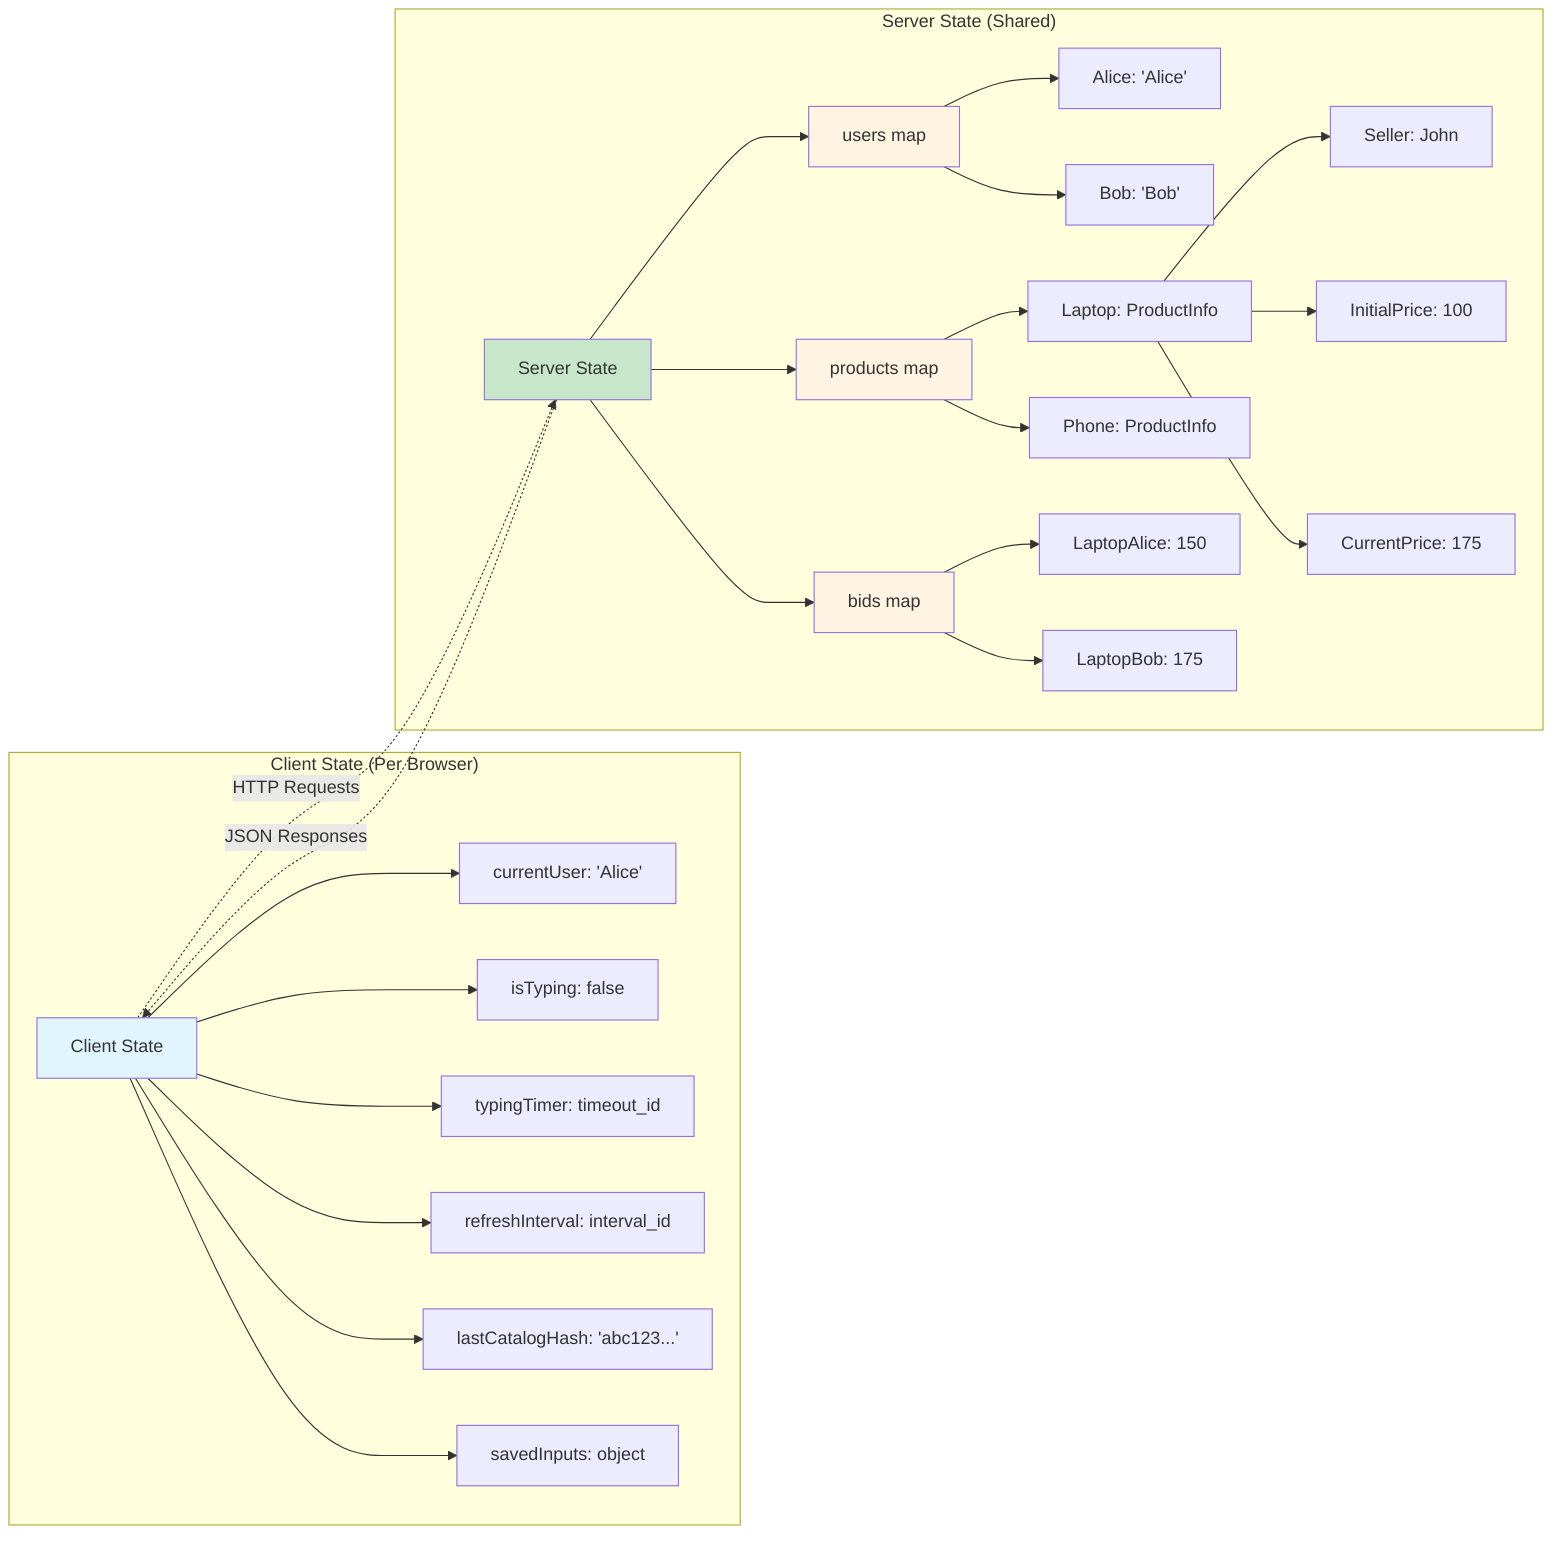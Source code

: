 graph LR
    subgraph "Client State (Per Browser)"
        CS[Client State]
        CS --> CU[currentUser: 'Alice']
        CS --> IT[isTyping: false]
        CS --> TT[typingTimer: timeout_id]
        CS --> RI[refreshInterval: interval_id]
        CS --> LH[lastCatalogHash: 'abc123...']
        CS --> SI[savedInputs: object]
    end
    
    subgraph "Server State (Shared)"
        SS[Server State]
        SS --> UM[users map]
        SS --> PM[products map]
        SS --> BM[bids map]
        
        UM --> U1[Alice: 'Alice']
        UM --> U2[Bob: 'Bob']
        
        PM --> P1[Laptop: ProductInfo]
        PM --> P2[Phone: ProductInfo]
        
        P1 --> P1S[Seller: John]
        P1 --> P1I[InitialPrice: 100]
        P1 --> P1C[CurrentPrice: 175]
        
        BM --> B1[LaptopAlice: 150]
        BM --> B2[LaptopBob: 175]
    end
    
    CS -.->|HTTP Requests| SS
    SS -.->|JSON Responses| CS
    
    style CS fill:#e1f5ff
    style SS fill:#c8e6c9
    style UM fill:#fff4e1
    style PM fill:#fff4e1
    style BM fill:#fff4e1